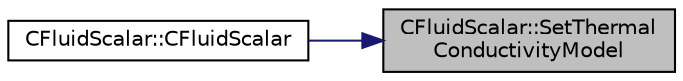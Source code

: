 digraph "CFluidScalar::SetThermalConductivityModel"
{
 // LATEX_PDF_SIZE
  edge [fontname="Helvetica",fontsize="10",labelfontname="Helvetica",labelfontsize="10"];
  node [fontname="Helvetica",fontsize="10",shape=record];
  rankdir="RL";
  Node1 [label="CFluidScalar::SetThermal\lConductivityModel",height=0.2,width=0.4,color="black", fillcolor="grey75", style="filled", fontcolor="black",tooltip="Set thermal conductivity model."];
  Node1 -> Node2 [dir="back",color="midnightblue",fontsize="10",style="solid",fontname="Helvetica"];
  Node2 [label="CFluidScalar::CFluidScalar",height=0.2,width=0.4,color="black", fillcolor="white", style="filled",URL="$classCFluidScalar.html#a0424cef1839c30dde36bd1d0cab8ffdd",tooltip="Constructor of the class."];
}
